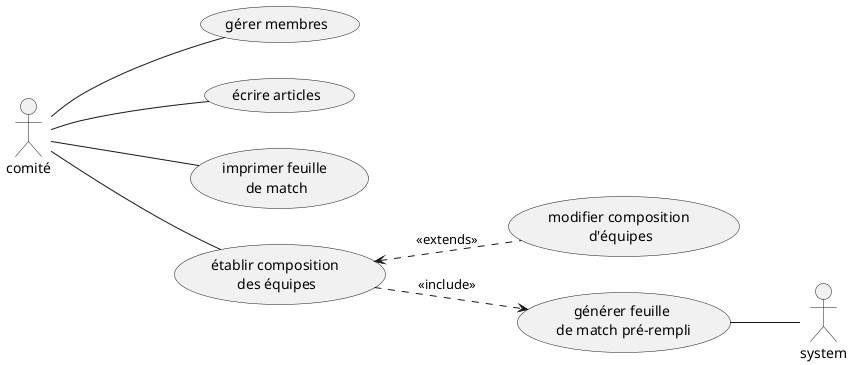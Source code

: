 @startuml Comité - use cases

' skinparam monochrome true
left to right direction

actor "comité" as user

(gérer membres) as gerer
(écrire articles) as write
(imprimer feuille \nde match) as print
(établir composition \ndes équipes) as compose
(modifier composition \nd'équipes) as update
(générer feuille \nde match pré-rempli) as auto_fill

user --- gerer
user --- write
user --- print
user --- compose

compose <.. update : << extends >> 
compose ..> auto_fill : << include >>

auto_fill -- system

@enduml